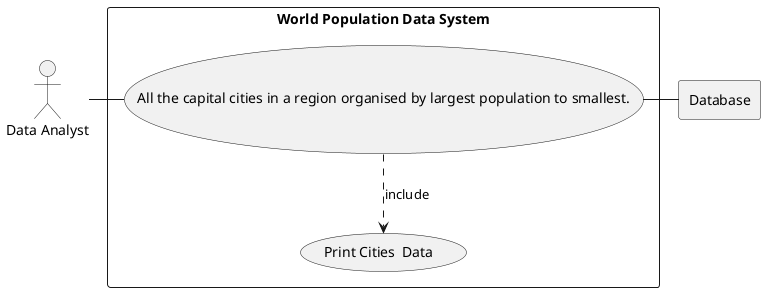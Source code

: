 @startuml

actor DA as "Data Analyst"

rectangle Database

rectangle "World Population Data System" {
    usecase UC1 as "All the capital cities in a region organised by largest population to smallest.
"

    usecase UCa as "Print Cities  Data "

    DA - UC1
    UC1 ..> UCa : include
    UC1 - Database
}
@enduml